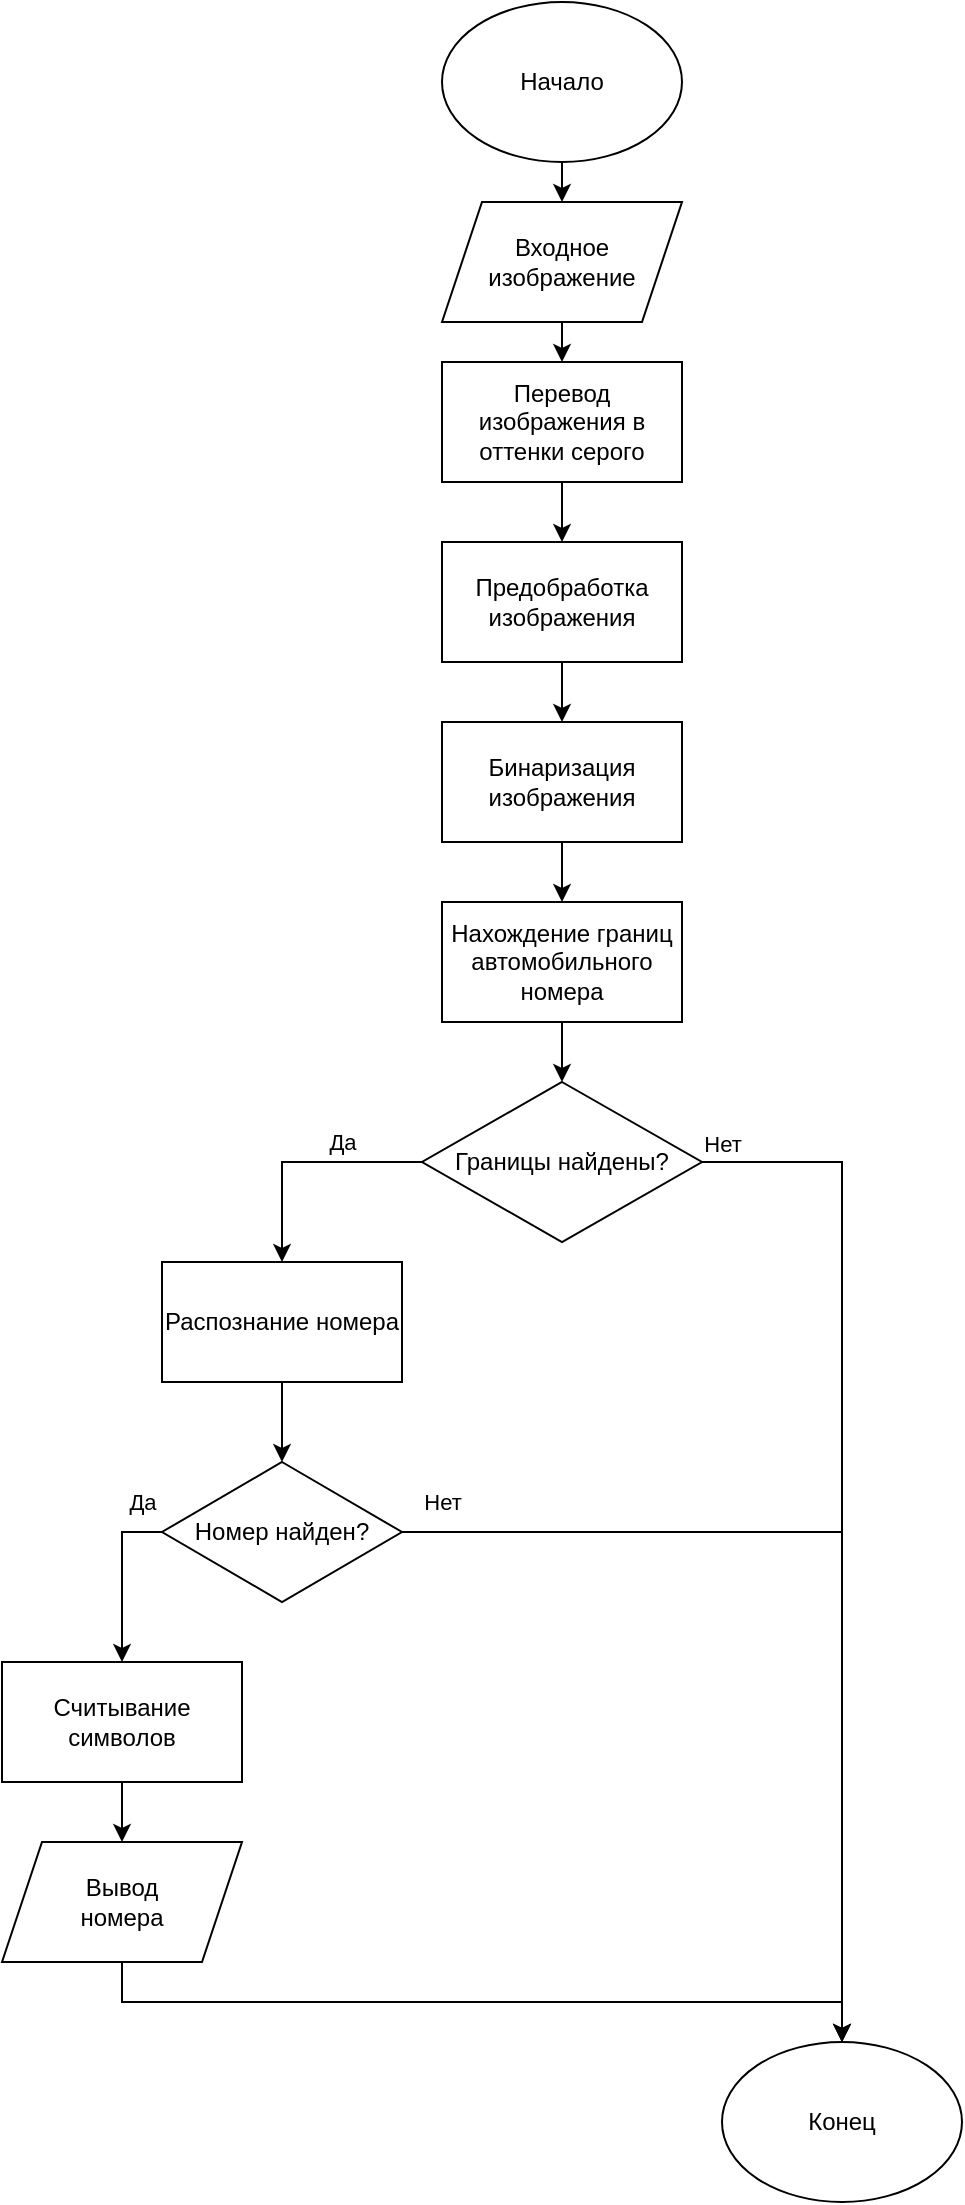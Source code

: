 <mxfile version="22.1.11" type="github">
  <diagram name="Страница — 1" id="4NvB25jOUtMUP9SbKBhH">
    <mxGraphModel dx="2004" dy="1150" grid="1" gridSize="10" guides="1" tooltips="1" connect="1" arrows="1" fold="1" page="1" pageScale="1" pageWidth="827" pageHeight="1169" math="0" shadow="0">
      <root>
        <mxCell id="0" />
        <mxCell id="1" parent="0" />
        <mxCell id="s6bop6qFShsmBlt9RtoM-13" style="edgeStyle=orthogonalEdgeStyle;rounded=0;orthogonalLoop=1;jettySize=auto;html=1;exitX=0.5;exitY=1;exitDx=0;exitDy=0;entryX=0.5;entryY=0;entryDx=0;entryDy=0;" parent="1" source="s6bop6qFShsmBlt9RtoM-1" target="s6bop6qFShsmBlt9RtoM-3" edge="1">
          <mxGeometry relative="1" as="geometry" />
        </mxCell>
        <mxCell id="s6bop6qFShsmBlt9RtoM-1" value="Начало" style="ellipse;whiteSpace=wrap;html=1;" parent="1" vertex="1">
          <mxGeometry x="290" y="20" width="120" height="80" as="geometry" />
        </mxCell>
        <mxCell id="s6bop6qFShsmBlt9RtoM-2" value="Конец" style="ellipse;whiteSpace=wrap;html=1;" parent="1" vertex="1">
          <mxGeometry x="430" y="1040" width="120" height="80" as="geometry" />
        </mxCell>
        <mxCell id="5wm1CCz8ImNb1smVzozd-1" style="edgeStyle=orthogonalEdgeStyle;rounded=0;orthogonalLoop=1;jettySize=auto;html=1;exitX=0.5;exitY=1;exitDx=0;exitDy=0;entryX=0.5;entryY=0;entryDx=0;entryDy=0;" edge="1" parent="1" source="s6bop6qFShsmBlt9RtoM-3" target="s6bop6qFShsmBlt9RtoM-4">
          <mxGeometry relative="1" as="geometry" />
        </mxCell>
        <mxCell id="s6bop6qFShsmBlt9RtoM-3" value="Входное изображение" style="shape=parallelogram;perimeter=parallelogramPerimeter;whiteSpace=wrap;html=1;fixedSize=1;" parent="1" vertex="1">
          <mxGeometry x="290" y="120" width="120" height="60" as="geometry" />
        </mxCell>
        <mxCell id="s6bop6qFShsmBlt9RtoM-28" style="edgeStyle=orthogonalEdgeStyle;rounded=0;orthogonalLoop=1;jettySize=auto;html=1;exitX=0.5;exitY=1;exitDx=0;exitDy=0;entryX=0.5;entryY=0;entryDx=0;entryDy=0;" parent="1" source="s6bop6qFShsmBlt9RtoM-4" target="s6bop6qFShsmBlt9RtoM-18" edge="1">
          <mxGeometry relative="1" as="geometry" />
        </mxCell>
        <mxCell id="s6bop6qFShsmBlt9RtoM-4" value="Перевод изображения в оттенки серого" style="rounded=0;whiteSpace=wrap;html=1;" parent="1" vertex="1">
          <mxGeometry x="290" y="200" width="120" height="60" as="geometry" />
        </mxCell>
        <mxCell id="5wm1CCz8ImNb1smVzozd-12" style="edgeStyle=orthogonalEdgeStyle;rounded=0;orthogonalLoop=1;jettySize=auto;html=1;exitX=0;exitY=0.5;exitDx=0;exitDy=0;entryX=0.5;entryY=0;entryDx=0;entryDy=0;" edge="1" parent="1" source="s6bop6qFShsmBlt9RtoM-9" target="s6bop6qFShsmBlt9RtoM-21">
          <mxGeometry relative="1" as="geometry" />
        </mxCell>
        <mxCell id="5wm1CCz8ImNb1smVzozd-13" value="Да" style="edgeLabel;html=1;align=center;verticalAlign=middle;resizable=0;points=[];" vertex="1" connectable="0" parent="5wm1CCz8ImNb1smVzozd-12">
          <mxGeometry x="0.053" y="-3" relative="1" as="geometry">
            <mxPoint x="23" y="-7" as="offset" />
          </mxGeometry>
        </mxCell>
        <mxCell id="5wm1CCz8ImNb1smVzozd-14" style="edgeStyle=orthogonalEdgeStyle;rounded=0;orthogonalLoop=1;jettySize=auto;html=1;exitX=1;exitY=0.5;exitDx=0;exitDy=0;entryX=0.5;entryY=0;entryDx=0;entryDy=0;" edge="1" parent="1" source="s6bop6qFShsmBlt9RtoM-9" target="s6bop6qFShsmBlt9RtoM-2">
          <mxGeometry relative="1" as="geometry" />
        </mxCell>
        <mxCell id="5wm1CCz8ImNb1smVzozd-15" value="Нет" style="edgeLabel;html=1;align=center;verticalAlign=middle;resizable=0;points=[];" vertex="1" connectable="0" parent="5wm1CCz8ImNb1smVzozd-14">
          <mxGeometry x="-0.354" y="-2" relative="1" as="geometry">
            <mxPoint x="-58" y="-104" as="offset" />
          </mxGeometry>
        </mxCell>
        <mxCell id="s6bop6qFShsmBlt9RtoM-9" value="Границы найдены?" style="rhombus;whiteSpace=wrap;html=1;" parent="1" vertex="1">
          <mxGeometry x="280" y="560" width="140" height="80" as="geometry" />
        </mxCell>
        <mxCell id="s6bop6qFShsmBlt9RtoM-27" style="edgeStyle=orthogonalEdgeStyle;rounded=0;orthogonalLoop=1;jettySize=auto;html=1;exitX=0.5;exitY=1;exitDx=0;exitDy=0;entryX=0.5;entryY=0;entryDx=0;entryDy=0;" parent="1" source="s6bop6qFShsmBlt9RtoM-18" target="s6bop6qFShsmBlt9RtoM-19" edge="1">
          <mxGeometry relative="1" as="geometry" />
        </mxCell>
        <mxCell id="s6bop6qFShsmBlt9RtoM-18" value="Предобработка изображения" style="rounded=0;whiteSpace=wrap;html=1;" parent="1" vertex="1">
          <mxGeometry x="290" y="290" width="120" height="60" as="geometry" />
        </mxCell>
        <mxCell id="s6bop6qFShsmBlt9RtoM-26" style="edgeStyle=orthogonalEdgeStyle;rounded=0;orthogonalLoop=1;jettySize=auto;html=1;exitX=0.5;exitY=1;exitDx=0;exitDy=0;entryX=0.5;entryY=0;entryDx=0;entryDy=0;" parent="1" source="s6bop6qFShsmBlt9RtoM-19" target="s6bop6qFShsmBlt9RtoM-20" edge="1">
          <mxGeometry relative="1" as="geometry" />
        </mxCell>
        <mxCell id="s6bop6qFShsmBlt9RtoM-19" value="Бинаризация изображения" style="rounded=0;whiteSpace=wrap;html=1;" parent="1" vertex="1">
          <mxGeometry x="290" y="380" width="120" height="60" as="geometry" />
        </mxCell>
        <mxCell id="5wm1CCz8ImNb1smVzozd-11" style="edgeStyle=orthogonalEdgeStyle;rounded=0;orthogonalLoop=1;jettySize=auto;html=1;exitX=0.5;exitY=1;exitDx=0;exitDy=0;entryX=0.5;entryY=0;entryDx=0;entryDy=0;" edge="1" parent="1" source="s6bop6qFShsmBlt9RtoM-20" target="s6bop6qFShsmBlt9RtoM-9">
          <mxGeometry relative="1" as="geometry" />
        </mxCell>
        <mxCell id="s6bop6qFShsmBlt9RtoM-20" value="Нахождение границ автомобильного номера" style="rounded=0;whiteSpace=wrap;html=1;" parent="1" vertex="1">
          <mxGeometry x="290" y="470" width="120" height="60" as="geometry" />
        </mxCell>
        <mxCell id="5wm1CCz8ImNb1smVzozd-9" style="edgeStyle=orthogonalEdgeStyle;rounded=0;orthogonalLoop=1;jettySize=auto;html=1;exitX=0.5;exitY=1;exitDx=0;exitDy=0;entryX=0.5;entryY=0;entryDx=0;entryDy=0;" edge="1" parent="1" source="s6bop6qFShsmBlt9RtoM-21" target="5wm1CCz8ImNb1smVzozd-8">
          <mxGeometry relative="1" as="geometry" />
        </mxCell>
        <mxCell id="s6bop6qFShsmBlt9RtoM-21" value="Распознание номера" style="rounded=0;whiteSpace=wrap;html=1;" parent="1" vertex="1">
          <mxGeometry x="150" y="650" width="120" height="60" as="geometry" />
        </mxCell>
        <mxCell id="5wm1CCz8ImNb1smVzozd-22" style="edgeStyle=orthogonalEdgeStyle;rounded=0;orthogonalLoop=1;jettySize=auto;html=1;exitX=0.5;exitY=1;exitDx=0;exitDy=0;entryX=0.5;entryY=0;entryDx=0;entryDy=0;" edge="1" parent="1" source="s6bop6qFShsmBlt9RtoM-22" target="s6bop6qFShsmBlt9RtoM-2">
          <mxGeometry relative="1" as="geometry" />
        </mxCell>
        <mxCell id="s6bop6qFShsmBlt9RtoM-22" value="Вывод &lt;br&gt;номера" style="shape=parallelogram;perimeter=parallelogramPerimeter;whiteSpace=wrap;html=1;fixedSize=1;" parent="1" vertex="1">
          <mxGeometry x="70" y="940" width="120" height="60" as="geometry" />
        </mxCell>
        <mxCell id="5wm1CCz8ImNb1smVzozd-17" style="edgeStyle=orthogonalEdgeStyle;rounded=0;orthogonalLoop=1;jettySize=auto;html=1;exitX=0;exitY=0.5;exitDx=0;exitDy=0;entryX=0.5;entryY=0;entryDx=0;entryDy=0;" edge="1" parent="1" source="5wm1CCz8ImNb1smVzozd-8">
          <mxGeometry relative="1" as="geometry">
            <mxPoint x="130" y="850" as="targetPoint" />
            <Array as="points">
              <mxPoint x="130" y="785" />
            </Array>
          </mxGeometry>
        </mxCell>
        <mxCell id="5wm1CCz8ImNb1smVzozd-18" value="Да" style="edgeLabel;html=1;align=center;verticalAlign=middle;resizable=0;points=[];" vertex="1" connectable="0" parent="5wm1CCz8ImNb1smVzozd-17">
          <mxGeometry x="-0.316" y="-2" relative="1" as="geometry">
            <mxPoint x="12" y="-24" as="offset" />
          </mxGeometry>
        </mxCell>
        <mxCell id="5wm1CCz8ImNb1smVzozd-19" style="edgeStyle=orthogonalEdgeStyle;rounded=0;orthogonalLoop=1;jettySize=auto;html=1;exitX=1;exitY=0.5;exitDx=0;exitDy=0;entryX=0.5;entryY=0;entryDx=0;entryDy=0;" edge="1" parent="1" source="5wm1CCz8ImNb1smVzozd-8" target="s6bop6qFShsmBlt9RtoM-2">
          <mxGeometry relative="1" as="geometry" />
        </mxCell>
        <mxCell id="5wm1CCz8ImNb1smVzozd-20" value="Нет" style="edgeLabel;html=1;align=center;verticalAlign=middle;resizable=0;points=[];" vertex="1" connectable="0" parent="5wm1CCz8ImNb1smVzozd-19">
          <mxGeometry x="0.233" y="-3" relative="1" as="geometry">
            <mxPoint x="-197" y="-88" as="offset" />
          </mxGeometry>
        </mxCell>
        <mxCell id="5wm1CCz8ImNb1smVzozd-8" value="Номер найден?" style="rhombus;whiteSpace=wrap;html=1;" vertex="1" parent="1">
          <mxGeometry x="150" y="750" width="120" height="70" as="geometry" />
        </mxCell>
        <mxCell id="5wm1CCz8ImNb1smVzozd-21" style="edgeStyle=orthogonalEdgeStyle;rounded=0;orthogonalLoop=1;jettySize=auto;html=1;exitX=0.5;exitY=1;exitDx=0;exitDy=0;entryX=0.5;entryY=0;entryDx=0;entryDy=0;" edge="1" parent="1" source="5wm1CCz8ImNb1smVzozd-16" target="s6bop6qFShsmBlt9RtoM-22">
          <mxGeometry relative="1" as="geometry" />
        </mxCell>
        <mxCell id="5wm1CCz8ImNb1smVzozd-16" value="Считывание символов" style="rounded=0;whiteSpace=wrap;html=1;" vertex="1" parent="1">
          <mxGeometry x="70" y="850" width="120" height="60" as="geometry" />
        </mxCell>
      </root>
    </mxGraphModel>
  </diagram>
</mxfile>
